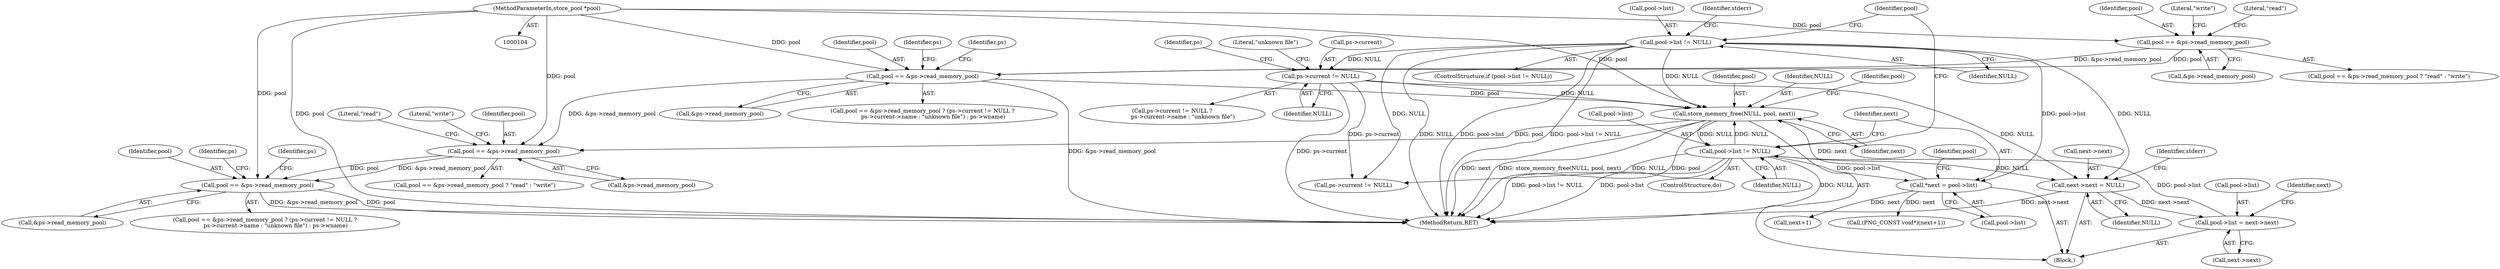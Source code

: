 digraph "0_Android_9d4853418ab2f754c2b63e091c29c5529b8b86ca_141@pointer" {
"1000240" [label="(Call,pool == &ps->read_memory_pool)"];
"1000231" [label="(Call,pool == &ps->read_memory_pool)"];
"1000189" [label="(Call,store_memory_free(NULL, pool, next))"];
"1000138" [label="(Call,ps->current != NULL)"];
"1000109" [label="(Call,pool->list != NULL)"];
"1000193" [label="(Call,pool->list != NULL)"];
"1000164" [label="(Call,pool->list = next->next)"];
"1000171" [label="(Call,next->next = NULL)"];
"1000131" [label="(Call,pool == &ps->read_memory_pool)"];
"1000122" [label="(Call,pool == &ps->read_memory_pool)"];
"1000106" [label="(MethodParameterIn,store_pool *pool)"];
"1000159" [label="(Call,*next = pool->list)"];
"1000110" [label="(Call,pool->list)"];
"1000159" [label="(Call,*next = pool->list)"];
"1000128" [label="(Literal,\"read\")"];
"1000137" [label="(Call,ps->current != NULL ?\n            ps->current->name : \"unknown file\")"];
"1000177" [label="(Identifier,stderr)"];
"1000238" [label="(Literal,\"write\")"];
"1000113" [label="(Identifier,NULL)"];
"1000166" [label="(Identifier,pool)"];
"1000241" [label="(Identifier,pool)"];
"1000142" [label="(Identifier,NULL)"];
"1000173" [label="(Identifier,next)"];
"1000232" [label="(Identifier,pool)"];
"1000186" [label="(Call,next+1)"];
"1000106" [label="(MethodParameterIn,store_pool *pool)"];
"1000247" [label="(Call,ps->current != NULL)"];
"1000116" [label="(Identifier,stderr)"];
"1000194" [label="(Call,pool->list)"];
"1000189" [label="(Call,store_memory_free(NULL, pool, next))"];
"1000172" [label="(Call,next->next)"];
"1000130" [label="(Call,pool == &ps->read_memory_pool ? (ps->current != NULL ?\n            ps->current->name : \"unknown file\") : ps->wname)"];
"1000124" [label="(Call,&ps->read_memory_pool)"];
"1000233" [label="(Call,&ps->read_memory_pool)"];
"1000239" [label="(Call,pool == &ps->read_memory_pool ? (ps->current != NULL ?\n            ps->current->name : \"unknown file\") : ps->wname)"];
"1000131" [label="(Call,pool == &ps->read_memory_pool)"];
"1000197" [label="(Identifier,NULL)"];
"1000175" [label="(Identifier,NULL)"];
"1000123" [label="(Identifier,pool)"];
"1000122" [label="(Call,pool == &ps->read_memory_pool)"];
"1000133" [label="(Call,&ps->read_memory_pool)"];
"1000109" [label="(Call,pool->list != NULL)"];
"1000160" [label="(Identifier,next)"];
"1000191" [label="(Identifier,pool)"];
"1000164" [label="(Call,pool->list = next->next)"];
"1000231" [label="(Call,pool == &ps->read_memory_pool)"];
"1000132" [label="(Identifier,pool)"];
"1000161" [label="(Call,pool->list)"];
"1000190" [label="(Identifier,NULL)"];
"1000157" [label="(Block,)"];
"1000139" [label="(Call,ps->current)"];
"1000237" [label="(Literal,\"read\")"];
"1000193" [label="(Call,pool->list != NULL)"];
"1000140" [label="(Identifier,ps)"];
"1000145" [label="(Identifier,ps)"];
"1000156" [label="(ControlStructure,do)"];
"1000249" [label="(Identifier,ps)"];
"1000165" [label="(Call,pool->list)"];
"1000192" [label="(Identifier,next)"];
"1000240" [label="(Call,pool == &ps->read_memory_pool)"];
"1000230" [label="(Call,pool == &ps->read_memory_pool ? \"read\" : \"write\")"];
"1000121" [label="(Call,pool == &ps->read_memory_pool ? \"read\" : \"write\")"];
"1000129" [label="(Literal,\"write\")"];
"1000201" [label="(Identifier,pool)"];
"1000150" [label="(Identifier,ps)"];
"1000242" [label="(Call,&ps->read_memory_pool)"];
"1000184" [label="(Call,(PNG_CONST void*)(next+1))"];
"1000108" [label="(ControlStructure,if (pool->list != NULL))"];
"1000310" [label="(MethodReturn,RET)"];
"1000195" [label="(Identifier,pool)"];
"1000168" [label="(Call,next->next)"];
"1000148" [label="(Literal,\"unknown file\")"];
"1000259" [label="(Identifier,ps)"];
"1000138" [label="(Call,ps->current != NULL)"];
"1000171" [label="(Call,next->next = NULL)"];
"1000240" -> "1000239"  [label="AST: "];
"1000240" -> "1000242"  [label="CFG: "];
"1000241" -> "1000240"  [label="AST: "];
"1000242" -> "1000240"  [label="AST: "];
"1000249" -> "1000240"  [label="CFG: "];
"1000259" -> "1000240"  [label="CFG: "];
"1000240" -> "1000310"  [label="DDG: &ps->read_memory_pool"];
"1000240" -> "1000310"  [label="DDG: pool"];
"1000231" -> "1000240"  [label="DDG: pool"];
"1000231" -> "1000240"  [label="DDG: &ps->read_memory_pool"];
"1000106" -> "1000240"  [label="DDG: pool"];
"1000231" -> "1000230"  [label="AST: "];
"1000231" -> "1000233"  [label="CFG: "];
"1000232" -> "1000231"  [label="AST: "];
"1000233" -> "1000231"  [label="AST: "];
"1000237" -> "1000231"  [label="CFG: "];
"1000238" -> "1000231"  [label="CFG: "];
"1000189" -> "1000231"  [label="DDG: pool"];
"1000106" -> "1000231"  [label="DDG: pool"];
"1000131" -> "1000231"  [label="DDG: &ps->read_memory_pool"];
"1000189" -> "1000157"  [label="AST: "];
"1000189" -> "1000192"  [label="CFG: "];
"1000190" -> "1000189"  [label="AST: "];
"1000191" -> "1000189"  [label="AST: "];
"1000192" -> "1000189"  [label="AST: "];
"1000195" -> "1000189"  [label="CFG: "];
"1000189" -> "1000310"  [label="DDG: store_memory_free(NULL, pool, next)"];
"1000189" -> "1000310"  [label="DDG: pool"];
"1000189" -> "1000310"  [label="DDG: next"];
"1000138" -> "1000189"  [label="DDG: NULL"];
"1000193" -> "1000189"  [label="DDG: NULL"];
"1000109" -> "1000189"  [label="DDG: NULL"];
"1000131" -> "1000189"  [label="DDG: pool"];
"1000106" -> "1000189"  [label="DDG: pool"];
"1000159" -> "1000189"  [label="DDG: next"];
"1000189" -> "1000193"  [label="DDG: NULL"];
"1000138" -> "1000137"  [label="AST: "];
"1000138" -> "1000142"  [label="CFG: "];
"1000139" -> "1000138"  [label="AST: "];
"1000142" -> "1000138"  [label="AST: "];
"1000145" -> "1000138"  [label="CFG: "];
"1000148" -> "1000138"  [label="CFG: "];
"1000138" -> "1000310"  [label="DDG: ps->current"];
"1000109" -> "1000138"  [label="DDG: NULL"];
"1000138" -> "1000171"  [label="DDG: NULL"];
"1000138" -> "1000247"  [label="DDG: ps->current"];
"1000109" -> "1000108"  [label="AST: "];
"1000109" -> "1000113"  [label="CFG: "];
"1000110" -> "1000109"  [label="AST: "];
"1000113" -> "1000109"  [label="AST: "];
"1000116" -> "1000109"  [label="CFG: "];
"1000201" -> "1000109"  [label="CFG: "];
"1000109" -> "1000310"  [label="DDG: NULL"];
"1000109" -> "1000310"  [label="DDG: pool->list"];
"1000109" -> "1000310"  [label="DDG: pool->list != NULL"];
"1000109" -> "1000159"  [label="DDG: pool->list"];
"1000109" -> "1000171"  [label="DDG: NULL"];
"1000109" -> "1000247"  [label="DDG: NULL"];
"1000193" -> "1000156"  [label="AST: "];
"1000193" -> "1000197"  [label="CFG: "];
"1000194" -> "1000193"  [label="AST: "];
"1000197" -> "1000193"  [label="AST: "];
"1000160" -> "1000193"  [label="CFG: "];
"1000201" -> "1000193"  [label="CFG: "];
"1000193" -> "1000310"  [label="DDG: pool->list"];
"1000193" -> "1000310"  [label="DDG: NULL"];
"1000193" -> "1000310"  [label="DDG: pool->list != NULL"];
"1000193" -> "1000159"  [label="DDG: pool->list"];
"1000193" -> "1000171"  [label="DDG: NULL"];
"1000164" -> "1000193"  [label="DDG: pool->list"];
"1000193" -> "1000247"  [label="DDG: NULL"];
"1000164" -> "1000157"  [label="AST: "];
"1000164" -> "1000168"  [label="CFG: "];
"1000165" -> "1000164"  [label="AST: "];
"1000168" -> "1000164"  [label="AST: "];
"1000173" -> "1000164"  [label="CFG: "];
"1000171" -> "1000164"  [label="DDG: next->next"];
"1000171" -> "1000157"  [label="AST: "];
"1000171" -> "1000175"  [label="CFG: "];
"1000172" -> "1000171"  [label="AST: "];
"1000175" -> "1000171"  [label="AST: "];
"1000177" -> "1000171"  [label="CFG: "];
"1000171" -> "1000310"  [label="DDG: next->next"];
"1000131" -> "1000130"  [label="AST: "];
"1000131" -> "1000133"  [label="CFG: "];
"1000132" -> "1000131"  [label="AST: "];
"1000133" -> "1000131"  [label="AST: "];
"1000140" -> "1000131"  [label="CFG: "];
"1000150" -> "1000131"  [label="CFG: "];
"1000131" -> "1000310"  [label="DDG: &ps->read_memory_pool"];
"1000122" -> "1000131"  [label="DDG: pool"];
"1000122" -> "1000131"  [label="DDG: &ps->read_memory_pool"];
"1000106" -> "1000131"  [label="DDG: pool"];
"1000122" -> "1000121"  [label="AST: "];
"1000122" -> "1000124"  [label="CFG: "];
"1000123" -> "1000122"  [label="AST: "];
"1000124" -> "1000122"  [label="AST: "];
"1000128" -> "1000122"  [label="CFG: "];
"1000129" -> "1000122"  [label="CFG: "];
"1000106" -> "1000122"  [label="DDG: pool"];
"1000106" -> "1000104"  [label="AST: "];
"1000106" -> "1000310"  [label="DDG: pool"];
"1000159" -> "1000157"  [label="AST: "];
"1000159" -> "1000161"  [label="CFG: "];
"1000160" -> "1000159"  [label="AST: "];
"1000161" -> "1000159"  [label="AST: "];
"1000166" -> "1000159"  [label="CFG: "];
"1000159" -> "1000184"  [label="DDG: next"];
"1000159" -> "1000186"  [label="DDG: next"];
}
